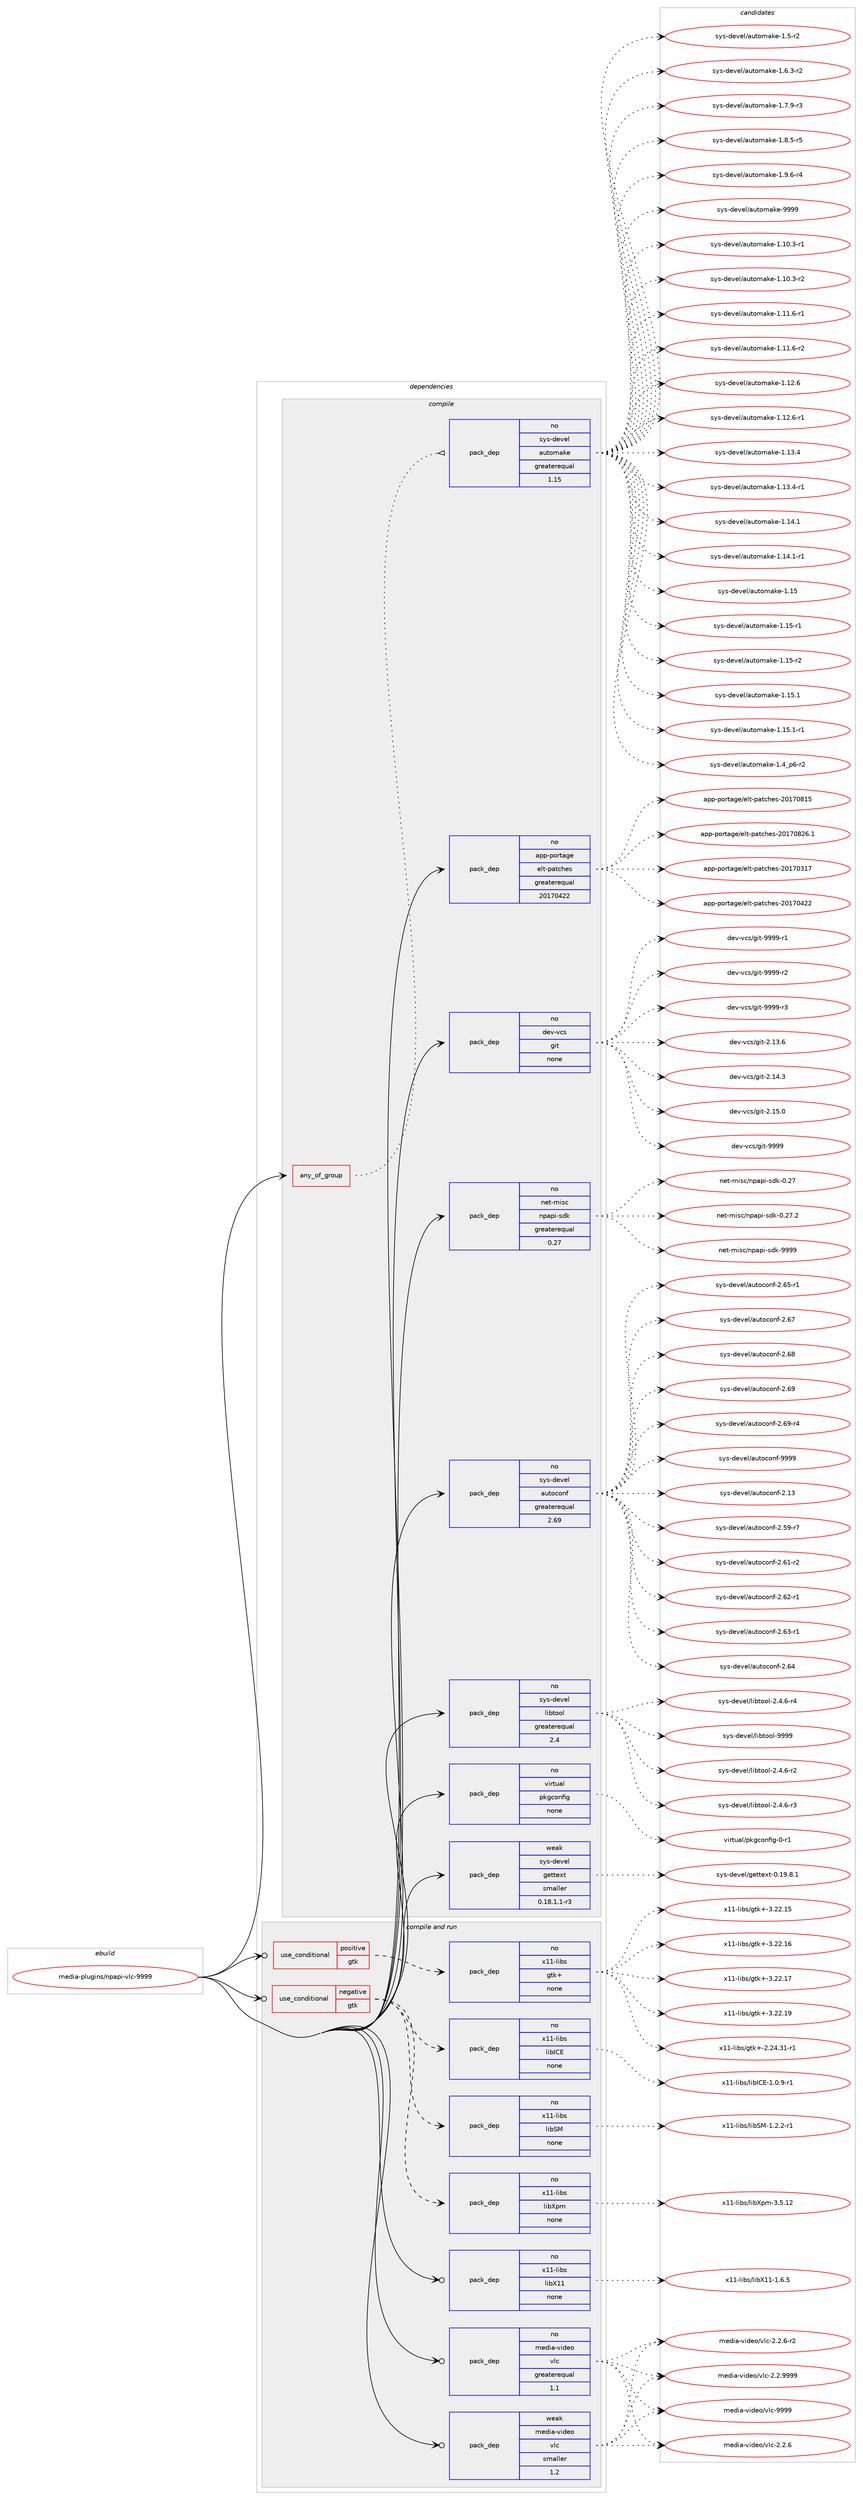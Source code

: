 digraph prolog {

# *************
# Graph options
# *************

newrank=true;
concentrate=true;
compound=true;
graph [rankdir=LR,fontname=Helvetica,fontsize=10,ranksep=1.5];#, ranksep=2.5, nodesep=0.2];
edge  [arrowhead=vee];
node  [fontname=Helvetica,fontsize=10];

# **********
# The ebuild
# **********

subgraph cluster_leftcol {
color=gray;
rank=same;
label=<<i>ebuild</i>>;
id [label="media-plugins/npapi-vlc-9999", color=red, width=4, href="../media-plugins/npapi-vlc-9999.svg"];
}

# ****************
# The dependencies
# ****************

subgraph cluster_midcol {
color=gray;
label=<<i>dependencies</i>>;
subgraph cluster_compile {
fillcolor="#eeeeee";
style=filled;
label=<<i>compile</i>>;
subgraph any5848 {
dependency375792 [label=<<TABLE BORDER="0" CELLBORDER="1" CELLSPACING="0" CELLPADDING="4"><TR><TD CELLPADDING="10">any_of_group</TD></TR></TABLE>>, shape=none, color=red];subgraph pack277337 {
dependency375793 [label=<<TABLE BORDER="0" CELLBORDER="1" CELLSPACING="0" CELLPADDING="4" WIDTH="220"><TR><TD ROWSPAN="6" CELLPADDING="30">pack_dep</TD></TR><TR><TD WIDTH="110">no</TD></TR><TR><TD>sys-devel</TD></TR><TR><TD>automake</TD></TR><TR><TD>greaterequal</TD></TR><TR><TD>1.15</TD></TR></TABLE>>, shape=none, color=blue];
}
dependency375792:e -> dependency375793:w [weight=20,style="dotted",arrowhead="oinv"];
}
id:e -> dependency375792:w [weight=20,style="solid",arrowhead="vee"];
subgraph pack277338 {
dependency375794 [label=<<TABLE BORDER="0" CELLBORDER="1" CELLSPACING="0" CELLPADDING="4" WIDTH="220"><TR><TD ROWSPAN="6" CELLPADDING="30">pack_dep</TD></TR><TR><TD WIDTH="110">no</TD></TR><TR><TD>app-portage</TD></TR><TR><TD>elt-patches</TD></TR><TR><TD>greaterequal</TD></TR><TR><TD>20170422</TD></TR></TABLE>>, shape=none, color=blue];
}
id:e -> dependency375794:w [weight=20,style="solid",arrowhead="vee"];
subgraph pack277339 {
dependency375795 [label=<<TABLE BORDER="0" CELLBORDER="1" CELLSPACING="0" CELLPADDING="4" WIDTH="220"><TR><TD ROWSPAN="6" CELLPADDING="30">pack_dep</TD></TR><TR><TD WIDTH="110">no</TD></TR><TR><TD>dev-vcs</TD></TR><TR><TD>git</TD></TR><TR><TD>none</TD></TR><TR><TD></TD></TR></TABLE>>, shape=none, color=blue];
}
id:e -> dependency375795:w [weight=20,style="solid",arrowhead="vee"];
subgraph pack277340 {
dependency375796 [label=<<TABLE BORDER="0" CELLBORDER="1" CELLSPACING="0" CELLPADDING="4" WIDTH="220"><TR><TD ROWSPAN="6" CELLPADDING="30">pack_dep</TD></TR><TR><TD WIDTH="110">no</TD></TR><TR><TD>net-misc</TD></TR><TR><TD>npapi-sdk</TD></TR><TR><TD>greaterequal</TD></TR><TR><TD>0.27</TD></TR></TABLE>>, shape=none, color=blue];
}
id:e -> dependency375796:w [weight=20,style="solid",arrowhead="vee"];
subgraph pack277341 {
dependency375797 [label=<<TABLE BORDER="0" CELLBORDER="1" CELLSPACING="0" CELLPADDING="4" WIDTH="220"><TR><TD ROWSPAN="6" CELLPADDING="30">pack_dep</TD></TR><TR><TD WIDTH="110">no</TD></TR><TR><TD>sys-devel</TD></TR><TR><TD>autoconf</TD></TR><TR><TD>greaterequal</TD></TR><TR><TD>2.69</TD></TR></TABLE>>, shape=none, color=blue];
}
id:e -> dependency375797:w [weight=20,style="solid",arrowhead="vee"];
subgraph pack277342 {
dependency375798 [label=<<TABLE BORDER="0" CELLBORDER="1" CELLSPACING="0" CELLPADDING="4" WIDTH="220"><TR><TD ROWSPAN="6" CELLPADDING="30">pack_dep</TD></TR><TR><TD WIDTH="110">no</TD></TR><TR><TD>sys-devel</TD></TR><TR><TD>libtool</TD></TR><TR><TD>greaterequal</TD></TR><TR><TD>2.4</TD></TR></TABLE>>, shape=none, color=blue];
}
id:e -> dependency375798:w [weight=20,style="solid",arrowhead="vee"];
subgraph pack277343 {
dependency375799 [label=<<TABLE BORDER="0" CELLBORDER="1" CELLSPACING="0" CELLPADDING="4" WIDTH="220"><TR><TD ROWSPAN="6" CELLPADDING="30">pack_dep</TD></TR><TR><TD WIDTH="110">no</TD></TR><TR><TD>virtual</TD></TR><TR><TD>pkgconfig</TD></TR><TR><TD>none</TD></TR><TR><TD></TD></TR></TABLE>>, shape=none, color=blue];
}
id:e -> dependency375799:w [weight=20,style="solid",arrowhead="vee"];
subgraph pack277344 {
dependency375800 [label=<<TABLE BORDER="0" CELLBORDER="1" CELLSPACING="0" CELLPADDING="4" WIDTH="220"><TR><TD ROWSPAN="6" CELLPADDING="30">pack_dep</TD></TR><TR><TD WIDTH="110">weak</TD></TR><TR><TD>sys-devel</TD></TR><TR><TD>gettext</TD></TR><TR><TD>smaller</TD></TR><TR><TD>0.18.1.1-r3</TD></TR></TABLE>>, shape=none, color=blue];
}
id:e -> dependency375800:w [weight=20,style="solid",arrowhead="vee"];
}
subgraph cluster_compileandrun {
fillcolor="#eeeeee";
style=filled;
label=<<i>compile and run</i>>;
subgraph cond92451 {
dependency375801 [label=<<TABLE BORDER="0" CELLBORDER="1" CELLSPACING="0" CELLPADDING="4"><TR><TD ROWSPAN="3" CELLPADDING="10">use_conditional</TD></TR><TR><TD>negative</TD></TR><TR><TD>gtk</TD></TR></TABLE>>, shape=none, color=red];
subgraph pack277345 {
dependency375802 [label=<<TABLE BORDER="0" CELLBORDER="1" CELLSPACING="0" CELLPADDING="4" WIDTH="220"><TR><TD ROWSPAN="6" CELLPADDING="30">pack_dep</TD></TR><TR><TD WIDTH="110">no</TD></TR><TR><TD>x11-libs</TD></TR><TR><TD>libXpm</TD></TR><TR><TD>none</TD></TR><TR><TD></TD></TR></TABLE>>, shape=none, color=blue];
}
dependency375801:e -> dependency375802:w [weight=20,style="dashed",arrowhead="vee"];
subgraph pack277346 {
dependency375803 [label=<<TABLE BORDER="0" CELLBORDER="1" CELLSPACING="0" CELLPADDING="4" WIDTH="220"><TR><TD ROWSPAN="6" CELLPADDING="30">pack_dep</TD></TR><TR><TD WIDTH="110">no</TD></TR><TR><TD>x11-libs</TD></TR><TR><TD>libSM</TD></TR><TR><TD>none</TD></TR><TR><TD></TD></TR></TABLE>>, shape=none, color=blue];
}
dependency375801:e -> dependency375803:w [weight=20,style="dashed",arrowhead="vee"];
subgraph pack277347 {
dependency375804 [label=<<TABLE BORDER="0" CELLBORDER="1" CELLSPACING="0" CELLPADDING="4" WIDTH="220"><TR><TD ROWSPAN="6" CELLPADDING="30">pack_dep</TD></TR><TR><TD WIDTH="110">no</TD></TR><TR><TD>x11-libs</TD></TR><TR><TD>libICE</TD></TR><TR><TD>none</TD></TR><TR><TD></TD></TR></TABLE>>, shape=none, color=blue];
}
dependency375801:e -> dependency375804:w [weight=20,style="dashed",arrowhead="vee"];
}
id:e -> dependency375801:w [weight=20,style="solid",arrowhead="odotvee"];
subgraph cond92452 {
dependency375805 [label=<<TABLE BORDER="0" CELLBORDER="1" CELLSPACING="0" CELLPADDING="4"><TR><TD ROWSPAN="3" CELLPADDING="10">use_conditional</TD></TR><TR><TD>positive</TD></TR><TR><TD>gtk</TD></TR></TABLE>>, shape=none, color=red];
subgraph pack277348 {
dependency375806 [label=<<TABLE BORDER="0" CELLBORDER="1" CELLSPACING="0" CELLPADDING="4" WIDTH="220"><TR><TD ROWSPAN="6" CELLPADDING="30">pack_dep</TD></TR><TR><TD WIDTH="110">no</TD></TR><TR><TD>x11-libs</TD></TR><TR><TD>gtk+</TD></TR><TR><TD>none</TD></TR><TR><TD></TD></TR></TABLE>>, shape=none, color=blue];
}
dependency375805:e -> dependency375806:w [weight=20,style="dashed",arrowhead="vee"];
}
id:e -> dependency375805:w [weight=20,style="solid",arrowhead="odotvee"];
subgraph pack277349 {
dependency375807 [label=<<TABLE BORDER="0" CELLBORDER="1" CELLSPACING="0" CELLPADDING="4" WIDTH="220"><TR><TD ROWSPAN="6" CELLPADDING="30">pack_dep</TD></TR><TR><TD WIDTH="110">no</TD></TR><TR><TD>media-video</TD></TR><TR><TD>vlc</TD></TR><TR><TD>greaterequal</TD></TR><TR><TD>1.1</TD></TR></TABLE>>, shape=none, color=blue];
}
id:e -> dependency375807:w [weight=20,style="solid",arrowhead="odotvee"];
subgraph pack277350 {
dependency375808 [label=<<TABLE BORDER="0" CELLBORDER="1" CELLSPACING="0" CELLPADDING="4" WIDTH="220"><TR><TD ROWSPAN="6" CELLPADDING="30">pack_dep</TD></TR><TR><TD WIDTH="110">no</TD></TR><TR><TD>x11-libs</TD></TR><TR><TD>libX11</TD></TR><TR><TD>none</TD></TR><TR><TD></TD></TR></TABLE>>, shape=none, color=blue];
}
id:e -> dependency375808:w [weight=20,style="solid",arrowhead="odotvee"];
subgraph pack277351 {
dependency375809 [label=<<TABLE BORDER="0" CELLBORDER="1" CELLSPACING="0" CELLPADDING="4" WIDTH="220"><TR><TD ROWSPAN="6" CELLPADDING="30">pack_dep</TD></TR><TR><TD WIDTH="110">weak</TD></TR><TR><TD>media-video</TD></TR><TR><TD>vlc</TD></TR><TR><TD>smaller</TD></TR><TR><TD>1.2</TD></TR></TABLE>>, shape=none, color=blue];
}
id:e -> dependency375809:w [weight=20,style="solid",arrowhead="odotvee"];
}
subgraph cluster_run {
fillcolor="#eeeeee";
style=filled;
label=<<i>run</i>>;
}
}

# **************
# The candidates
# **************

subgraph cluster_choices {
rank=same;
color=gray;
label=<<i>candidates</i>>;

subgraph choice277337 {
color=black;
nodesep=1;
choice11512111545100101118101108479711711611110997107101454946494846514511449 [label="sys-devel/automake-1.10.3-r1", color=red, width=4,href="../sys-devel/automake-1.10.3-r1.svg"];
choice11512111545100101118101108479711711611110997107101454946494846514511450 [label="sys-devel/automake-1.10.3-r2", color=red, width=4,href="../sys-devel/automake-1.10.3-r2.svg"];
choice11512111545100101118101108479711711611110997107101454946494946544511449 [label="sys-devel/automake-1.11.6-r1", color=red, width=4,href="../sys-devel/automake-1.11.6-r1.svg"];
choice11512111545100101118101108479711711611110997107101454946494946544511450 [label="sys-devel/automake-1.11.6-r2", color=red, width=4,href="../sys-devel/automake-1.11.6-r2.svg"];
choice1151211154510010111810110847971171161111099710710145494649504654 [label="sys-devel/automake-1.12.6", color=red, width=4,href="../sys-devel/automake-1.12.6.svg"];
choice11512111545100101118101108479711711611110997107101454946495046544511449 [label="sys-devel/automake-1.12.6-r1", color=red, width=4,href="../sys-devel/automake-1.12.6-r1.svg"];
choice1151211154510010111810110847971171161111099710710145494649514652 [label="sys-devel/automake-1.13.4", color=red, width=4,href="../sys-devel/automake-1.13.4.svg"];
choice11512111545100101118101108479711711611110997107101454946495146524511449 [label="sys-devel/automake-1.13.4-r1", color=red, width=4,href="../sys-devel/automake-1.13.4-r1.svg"];
choice1151211154510010111810110847971171161111099710710145494649524649 [label="sys-devel/automake-1.14.1", color=red, width=4,href="../sys-devel/automake-1.14.1.svg"];
choice11512111545100101118101108479711711611110997107101454946495246494511449 [label="sys-devel/automake-1.14.1-r1", color=red, width=4,href="../sys-devel/automake-1.14.1-r1.svg"];
choice115121115451001011181011084797117116111109971071014549464953 [label="sys-devel/automake-1.15", color=red, width=4,href="../sys-devel/automake-1.15.svg"];
choice1151211154510010111810110847971171161111099710710145494649534511449 [label="sys-devel/automake-1.15-r1", color=red, width=4,href="../sys-devel/automake-1.15-r1.svg"];
choice1151211154510010111810110847971171161111099710710145494649534511450 [label="sys-devel/automake-1.15-r2", color=red, width=4,href="../sys-devel/automake-1.15-r2.svg"];
choice1151211154510010111810110847971171161111099710710145494649534649 [label="sys-devel/automake-1.15.1", color=red, width=4,href="../sys-devel/automake-1.15.1.svg"];
choice11512111545100101118101108479711711611110997107101454946495346494511449 [label="sys-devel/automake-1.15.1-r1", color=red, width=4,href="../sys-devel/automake-1.15.1-r1.svg"];
choice115121115451001011181011084797117116111109971071014549465295112544511450 [label="sys-devel/automake-1.4_p6-r2", color=red, width=4,href="../sys-devel/automake-1.4_p6-r2.svg"];
choice11512111545100101118101108479711711611110997107101454946534511450 [label="sys-devel/automake-1.5-r2", color=red, width=4,href="../sys-devel/automake-1.5-r2.svg"];
choice115121115451001011181011084797117116111109971071014549465446514511450 [label="sys-devel/automake-1.6.3-r2", color=red, width=4,href="../sys-devel/automake-1.6.3-r2.svg"];
choice115121115451001011181011084797117116111109971071014549465546574511451 [label="sys-devel/automake-1.7.9-r3", color=red, width=4,href="../sys-devel/automake-1.7.9-r3.svg"];
choice115121115451001011181011084797117116111109971071014549465646534511453 [label="sys-devel/automake-1.8.5-r5", color=red, width=4,href="../sys-devel/automake-1.8.5-r5.svg"];
choice115121115451001011181011084797117116111109971071014549465746544511452 [label="sys-devel/automake-1.9.6-r4", color=red, width=4,href="../sys-devel/automake-1.9.6-r4.svg"];
choice115121115451001011181011084797117116111109971071014557575757 [label="sys-devel/automake-9999", color=red, width=4,href="../sys-devel/automake-9999.svg"];
dependency375793:e -> choice11512111545100101118101108479711711611110997107101454946494846514511449:w [style=dotted,weight="100"];
dependency375793:e -> choice11512111545100101118101108479711711611110997107101454946494846514511450:w [style=dotted,weight="100"];
dependency375793:e -> choice11512111545100101118101108479711711611110997107101454946494946544511449:w [style=dotted,weight="100"];
dependency375793:e -> choice11512111545100101118101108479711711611110997107101454946494946544511450:w [style=dotted,weight="100"];
dependency375793:e -> choice1151211154510010111810110847971171161111099710710145494649504654:w [style=dotted,weight="100"];
dependency375793:e -> choice11512111545100101118101108479711711611110997107101454946495046544511449:w [style=dotted,weight="100"];
dependency375793:e -> choice1151211154510010111810110847971171161111099710710145494649514652:w [style=dotted,weight="100"];
dependency375793:e -> choice11512111545100101118101108479711711611110997107101454946495146524511449:w [style=dotted,weight="100"];
dependency375793:e -> choice1151211154510010111810110847971171161111099710710145494649524649:w [style=dotted,weight="100"];
dependency375793:e -> choice11512111545100101118101108479711711611110997107101454946495246494511449:w [style=dotted,weight="100"];
dependency375793:e -> choice115121115451001011181011084797117116111109971071014549464953:w [style=dotted,weight="100"];
dependency375793:e -> choice1151211154510010111810110847971171161111099710710145494649534511449:w [style=dotted,weight="100"];
dependency375793:e -> choice1151211154510010111810110847971171161111099710710145494649534511450:w [style=dotted,weight="100"];
dependency375793:e -> choice1151211154510010111810110847971171161111099710710145494649534649:w [style=dotted,weight="100"];
dependency375793:e -> choice11512111545100101118101108479711711611110997107101454946495346494511449:w [style=dotted,weight="100"];
dependency375793:e -> choice115121115451001011181011084797117116111109971071014549465295112544511450:w [style=dotted,weight="100"];
dependency375793:e -> choice11512111545100101118101108479711711611110997107101454946534511450:w [style=dotted,weight="100"];
dependency375793:e -> choice115121115451001011181011084797117116111109971071014549465446514511450:w [style=dotted,weight="100"];
dependency375793:e -> choice115121115451001011181011084797117116111109971071014549465546574511451:w [style=dotted,weight="100"];
dependency375793:e -> choice115121115451001011181011084797117116111109971071014549465646534511453:w [style=dotted,weight="100"];
dependency375793:e -> choice115121115451001011181011084797117116111109971071014549465746544511452:w [style=dotted,weight="100"];
dependency375793:e -> choice115121115451001011181011084797117116111109971071014557575757:w [style=dotted,weight="100"];
}
subgraph choice277338 {
color=black;
nodesep=1;
choice97112112451121111141169710310147101108116451129711699104101115455048495548514955 [label="app-portage/elt-patches-20170317", color=red, width=4,href="../app-portage/elt-patches-20170317.svg"];
choice97112112451121111141169710310147101108116451129711699104101115455048495548525050 [label="app-portage/elt-patches-20170422", color=red, width=4,href="../app-portage/elt-patches-20170422.svg"];
choice97112112451121111141169710310147101108116451129711699104101115455048495548564953 [label="app-portage/elt-patches-20170815", color=red, width=4,href="../app-portage/elt-patches-20170815.svg"];
choice971121124511211111411697103101471011081164511297116991041011154550484955485650544649 [label="app-portage/elt-patches-20170826.1", color=red, width=4,href="../app-portage/elt-patches-20170826.1.svg"];
dependency375794:e -> choice97112112451121111141169710310147101108116451129711699104101115455048495548514955:w [style=dotted,weight="100"];
dependency375794:e -> choice97112112451121111141169710310147101108116451129711699104101115455048495548525050:w [style=dotted,weight="100"];
dependency375794:e -> choice97112112451121111141169710310147101108116451129711699104101115455048495548564953:w [style=dotted,weight="100"];
dependency375794:e -> choice971121124511211111411697103101471011081164511297116991041011154550484955485650544649:w [style=dotted,weight="100"];
}
subgraph choice277339 {
color=black;
nodesep=1;
choice10010111845118991154710310511645504649514654 [label="dev-vcs/git-2.13.6", color=red, width=4,href="../dev-vcs/git-2.13.6.svg"];
choice10010111845118991154710310511645504649524651 [label="dev-vcs/git-2.14.3", color=red, width=4,href="../dev-vcs/git-2.14.3.svg"];
choice10010111845118991154710310511645504649534648 [label="dev-vcs/git-2.15.0", color=red, width=4,href="../dev-vcs/git-2.15.0.svg"];
choice1001011184511899115471031051164557575757 [label="dev-vcs/git-9999", color=red, width=4,href="../dev-vcs/git-9999.svg"];
choice10010111845118991154710310511645575757574511449 [label="dev-vcs/git-9999-r1", color=red, width=4,href="../dev-vcs/git-9999-r1.svg"];
choice10010111845118991154710310511645575757574511450 [label="dev-vcs/git-9999-r2", color=red, width=4,href="../dev-vcs/git-9999-r2.svg"];
choice10010111845118991154710310511645575757574511451 [label="dev-vcs/git-9999-r3", color=red, width=4,href="../dev-vcs/git-9999-r3.svg"];
dependency375795:e -> choice10010111845118991154710310511645504649514654:w [style=dotted,weight="100"];
dependency375795:e -> choice10010111845118991154710310511645504649524651:w [style=dotted,weight="100"];
dependency375795:e -> choice10010111845118991154710310511645504649534648:w [style=dotted,weight="100"];
dependency375795:e -> choice1001011184511899115471031051164557575757:w [style=dotted,weight="100"];
dependency375795:e -> choice10010111845118991154710310511645575757574511449:w [style=dotted,weight="100"];
dependency375795:e -> choice10010111845118991154710310511645575757574511450:w [style=dotted,weight="100"];
dependency375795:e -> choice10010111845118991154710310511645575757574511451:w [style=dotted,weight="100"];
}
subgraph choice277340 {
color=black;
nodesep=1;
choice11010111645109105115994711011297112105451151001074548465055 [label="net-misc/npapi-sdk-0.27", color=red, width=4,href="../net-misc/npapi-sdk-0.27.svg"];
choice110101116451091051159947110112971121054511510010745484650554650 [label="net-misc/npapi-sdk-0.27.2", color=red, width=4,href="../net-misc/npapi-sdk-0.27.2.svg"];
choice11010111645109105115994711011297112105451151001074557575757 [label="net-misc/npapi-sdk-9999", color=red, width=4,href="../net-misc/npapi-sdk-9999.svg"];
dependency375796:e -> choice11010111645109105115994711011297112105451151001074548465055:w [style=dotted,weight="100"];
dependency375796:e -> choice110101116451091051159947110112971121054511510010745484650554650:w [style=dotted,weight="100"];
dependency375796:e -> choice11010111645109105115994711011297112105451151001074557575757:w [style=dotted,weight="100"];
}
subgraph choice277341 {
color=black;
nodesep=1;
choice115121115451001011181011084797117116111991111101024550464951 [label="sys-devel/autoconf-2.13", color=red, width=4,href="../sys-devel/autoconf-2.13.svg"];
choice1151211154510010111810110847971171161119911111010245504653574511455 [label="sys-devel/autoconf-2.59-r7", color=red, width=4,href="../sys-devel/autoconf-2.59-r7.svg"];
choice1151211154510010111810110847971171161119911111010245504654494511450 [label="sys-devel/autoconf-2.61-r2", color=red, width=4,href="../sys-devel/autoconf-2.61-r2.svg"];
choice1151211154510010111810110847971171161119911111010245504654504511449 [label="sys-devel/autoconf-2.62-r1", color=red, width=4,href="../sys-devel/autoconf-2.62-r1.svg"];
choice1151211154510010111810110847971171161119911111010245504654514511449 [label="sys-devel/autoconf-2.63-r1", color=red, width=4,href="../sys-devel/autoconf-2.63-r1.svg"];
choice115121115451001011181011084797117116111991111101024550465452 [label="sys-devel/autoconf-2.64", color=red, width=4,href="../sys-devel/autoconf-2.64.svg"];
choice1151211154510010111810110847971171161119911111010245504654534511449 [label="sys-devel/autoconf-2.65-r1", color=red, width=4,href="../sys-devel/autoconf-2.65-r1.svg"];
choice115121115451001011181011084797117116111991111101024550465455 [label="sys-devel/autoconf-2.67", color=red, width=4,href="../sys-devel/autoconf-2.67.svg"];
choice115121115451001011181011084797117116111991111101024550465456 [label="sys-devel/autoconf-2.68", color=red, width=4,href="../sys-devel/autoconf-2.68.svg"];
choice115121115451001011181011084797117116111991111101024550465457 [label="sys-devel/autoconf-2.69", color=red, width=4,href="../sys-devel/autoconf-2.69.svg"];
choice1151211154510010111810110847971171161119911111010245504654574511452 [label="sys-devel/autoconf-2.69-r4", color=red, width=4,href="../sys-devel/autoconf-2.69-r4.svg"];
choice115121115451001011181011084797117116111991111101024557575757 [label="sys-devel/autoconf-9999", color=red, width=4,href="../sys-devel/autoconf-9999.svg"];
dependency375797:e -> choice115121115451001011181011084797117116111991111101024550464951:w [style=dotted,weight="100"];
dependency375797:e -> choice1151211154510010111810110847971171161119911111010245504653574511455:w [style=dotted,weight="100"];
dependency375797:e -> choice1151211154510010111810110847971171161119911111010245504654494511450:w [style=dotted,weight="100"];
dependency375797:e -> choice1151211154510010111810110847971171161119911111010245504654504511449:w [style=dotted,weight="100"];
dependency375797:e -> choice1151211154510010111810110847971171161119911111010245504654514511449:w [style=dotted,weight="100"];
dependency375797:e -> choice115121115451001011181011084797117116111991111101024550465452:w [style=dotted,weight="100"];
dependency375797:e -> choice1151211154510010111810110847971171161119911111010245504654534511449:w [style=dotted,weight="100"];
dependency375797:e -> choice115121115451001011181011084797117116111991111101024550465455:w [style=dotted,weight="100"];
dependency375797:e -> choice115121115451001011181011084797117116111991111101024550465456:w [style=dotted,weight="100"];
dependency375797:e -> choice115121115451001011181011084797117116111991111101024550465457:w [style=dotted,weight="100"];
dependency375797:e -> choice1151211154510010111810110847971171161119911111010245504654574511452:w [style=dotted,weight="100"];
dependency375797:e -> choice115121115451001011181011084797117116111991111101024557575757:w [style=dotted,weight="100"];
}
subgraph choice277342 {
color=black;
nodesep=1;
choice1151211154510010111810110847108105981161111111084550465246544511450 [label="sys-devel/libtool-2.4.6-r2", color=red, width=4,href="../sys-devel/libtool-2.4.6-r2.svg"];
choice1151211154510010111810110847108105981161111111084550465246544511451 [label="sys-devel/libtool-2.4.6-r3", color=red, width=4,href="../sys-devel/libtool-2.4.6-r3.svg"];
choice1151211154510010111810110847108105981161111111084550465246544511452 [label="sys-devel/libtool-2.4.6-r4", color=red, width=4,href="../sys-devel/libtool-2.4.6-r4.svg"];
choice1151211154510010111810110847108105981161111111084557575757 [label="sys-devel/libtool-9999", color=red, width=4,href="../sys-devel/libtool-9999.svg"];
dependency375798:e -> choice1151211154510010111810110847108105981161111111084550465246544511450:w [style=dotted,weight="100"];
dependency375798:e -> choice1151211154510010111810110847108105981161111111084550465246544511451:w [style=dotted,weight="100"];
dependency375798:e -> choice1151211154510010111810110847108105981161111111084550465246544511452:w [style=dotted,weight="100"];
dependency375798:e -> choice1151211154510010111810110847108105981161111111084557575757:w [style=dotted,weight="100"];
}
subgraph choice277343 {
color=black;
nodesep=1;
choice11810511411611797108471121071039911111010210510345484511449 [label="virtual/pkgconfig-0-r1", color=red, width=4,href="../virtual/pkgconfig-0-r1.svg"];
dependency375799:e -> choice11810511411611797108471121071039911111010210510345484511449:w [style=dotted,weight="100"];
}
subgraph choice277344 {
color=black;
nodesep=1;
choice1151211154510010111810110847103101116116101120116454846495746564649 [label="sys-devel/gettext-0.19.8.1", color=red, width=4,href="../sys-devel/gettext-0.19.8.1.svg"];
dependency375800:e -> choice1151211154510010111810110847103101116116101120116454846495746564649:w [style=dotted,weight="100"];
}
subgraph choice277345 {
color=black;
nodesep=1;
choice1204949451081059811547108105988811210945514653464950 [label="x11-libs/libXpm-3.5.12", color=red, width=4,href="../x11-libs/libXpm-3.5.12.svg"];
dependency375802:e -> choice1204949451081059811547108105988811210945514653464950:w [style=dotted,weight="100"];
}
subgraph choice277346 {
color=black;
nodesep=1;
choice12049494510810598115471081059883774549465046504511449 [label="x11-libs/libSM-1.2.2-r1", color=red, width=4,href="../x11-libs/libSM-1.2.2-r1.svg"];
dependency375803:e -> choice12049494510810598115471081059883774549465046504511449:w [style=dotted,weight="100"];
}
subgraph choice277347 {
color=black;
nodesep=1;
choice1204949451081059811547108105987367694549464846574511449 [label="x11-libs/libICE-1.0.9-r1", color=red, width=4,href="../x11-libs/libICE-1.0.9-r1.svg"];
dependency375804:e -> choice1204949451081059811547108105987367694549464846574511449:w [style=dotted,weight="100"];
}
subgraph choice277348 {
color=black;
nodesep=1;
choice12049494510810598115471031161074345504650524651494511449 [label="x11-libs/gtk+-2.24.31-r1", color=red, width=4,href="../x11-libs/gtk+-2.24.31-r1.svg"];
choice1204949451081059811547103116107434551465050464953 [label="x11-libs/gtk+-3.22.15", color=red, width=4,href="../x11-libs/gtk+-3.22.15.svg"];
choice1204949451081059811547103116107434551465050464954 [label="x11-libs/gtk+-3.22.16", color=red, width=4,href="../x11-libs/gtk+-3.22.16.svg"];
choice1204949451081059811547103116107434551465050464955 [label="x11-libs/gtk+-3.22.17", color=red, width=4,href="../x11-libs/gtk+-3.22.17.svg"];
choice1204949451081059811547103116107434551465050464957 [label="x11-libs/gtk+-3.22.19", color=red, width=4,href="../x11-libs/gtk+-3.22.19.svg"];
dependency375806:e -> choice12049494510810598115471031161074345504650524651494511449:w [style=dotted,weight="100"];
dependency375806:e -> choice1204949451081059811547103116107434551465050464953:w [style=dotted,weight="100"];
dependency375806:e -> choice1204949451081059811547103116107434551465050464954:w [style=dotted,weight="100"];
dependency375806:e -> choice1204949451081059811547103116107434551465050464955:w [style=dotted,weight="100"];
dependency375806:e -> choice1204949451081059811547103116107434551465050464957:w [style=dotted,weight="100"];
}
subgraph choice277349 {
color=black;
nodesep=1;
choice10910110010597451181051001011114711810899455046504654 [label="media-video/vlc-2.2.6", color=red, width=4,href="../media-video/vlc-2.2.6.svg"];
choice109101100105974511810510010111147118108994550465046544511450 [label="media-video/vlc-2.2.6-r2", color=red, width=4,href="../media-video/vlc-2.2.6-r2.svg"];
choice10910110010597451181051001011114711810899455046504657575757 [label="media-video/vlc-2.2.9999", color=red, width=4,href="../media-video/vlc-2.2.9999.svg"];
choice109101100105974511810510010111147118108994557575757 [label="media-video/vlc-9999", color=red, width=4,href="../media-video/vlc-9999.svg"];
dependency375807:e -> choice10910110010597451181051001011114711810899455046504654:w [style=dotted,weight="100"];
dependency375807:e -> choice109101100105974511810510010111147118108994550465046544511450:w [style=dotted,weight="100"];
dependency375807:e -> choice10910110010597451181051001011114711810899455046504657575757:w [style=dotted,weight="100"];
dependency375807:e -> choice109101100105974511810510010111147118108994557575757:w [style=dotted,weight="100"];
}
subgraph choice277350 {
color=black;
nodesep=1;
choice120494945108105981154710810598884949454946544653 [label="x11-libs/libX11-1.6.5", color=red, width=4,href="../x11-libs/libX11-1.6.5.svg"];
dependency375808:e -> choice120494945108105981154710810598884949454946544653:w [style=dotted,weight="100"];
}
subgraph choice277351 {
color=black;
nodesep=1;
choice10910110010597451181051001011114711810899455046504654 [label="media-video/vlc-2.2.6", color=red, width=4,href="../media-video/vlc-2.2.6.svg"];
choice109101100105974511810510010111147118108994550465046544511450 [label="media-video/vlc-2.2.6-r2", color=red, width=4,href="../media-video/vlc-2.2.6-r2.svg"];
choice10910110010597451181051001011114711810899455046504657575757 [label="media-video/vlc-2.2.9999", color=red, width=4,href="../media-video/vlc-2.2.9999.svg"];
choice109101100105974511810510010111147118108994557575757 [label="media-video/vlc-9999", color=red, width=4,href="../media-video/vlc-9999.svg"];
dependency375809:e -> choice10910110010597451181051001011114711810899455046504654:w [style=dotted,weight="100"];
dependency375809:e -> choice109101100105974511810510010111147118108994550465046544511450:w [style=dotted,weight="100"];
dependency375809:e -> choice10910110010597451181051001011114711810899455046504657575757:w [style=dotted,weight="100"];
dependency375809:e -> choice109101100105974511810510010111147118108994557575757:w [style=dotted,weight="100"];
}
}

}
